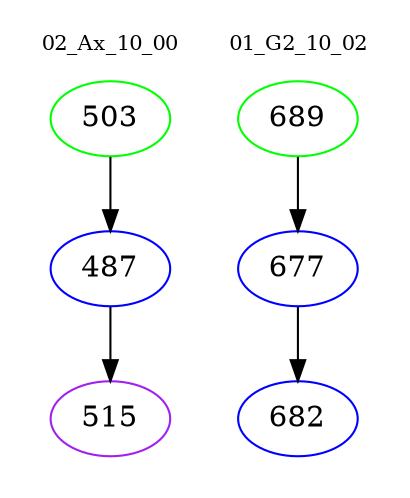 digraph{
subgraph cluster_0 {
color = white
label = "02_Ax_10_00";
fontsize=10;
T0_503 [label="503", color="green"]
T0_503 -> T0_487 [color="black"]
T0_487 [label="487", color="blue"]
T0_487 -> T0_515 [color="black"]
T0_515 [label="515", color="purple"]
}
subgraph cluster_1 {
color = white
label = "01_G2_10_02";
fontsize=10;
T1_689 [label="689", color="green"]
T1_689 -> T1_677 [color="black"]
T1_677 [label="677", color="blue"]
T1_677 -> T1_682 [color="black"]
T1_682 [label="682", color="blue"]
}
}
